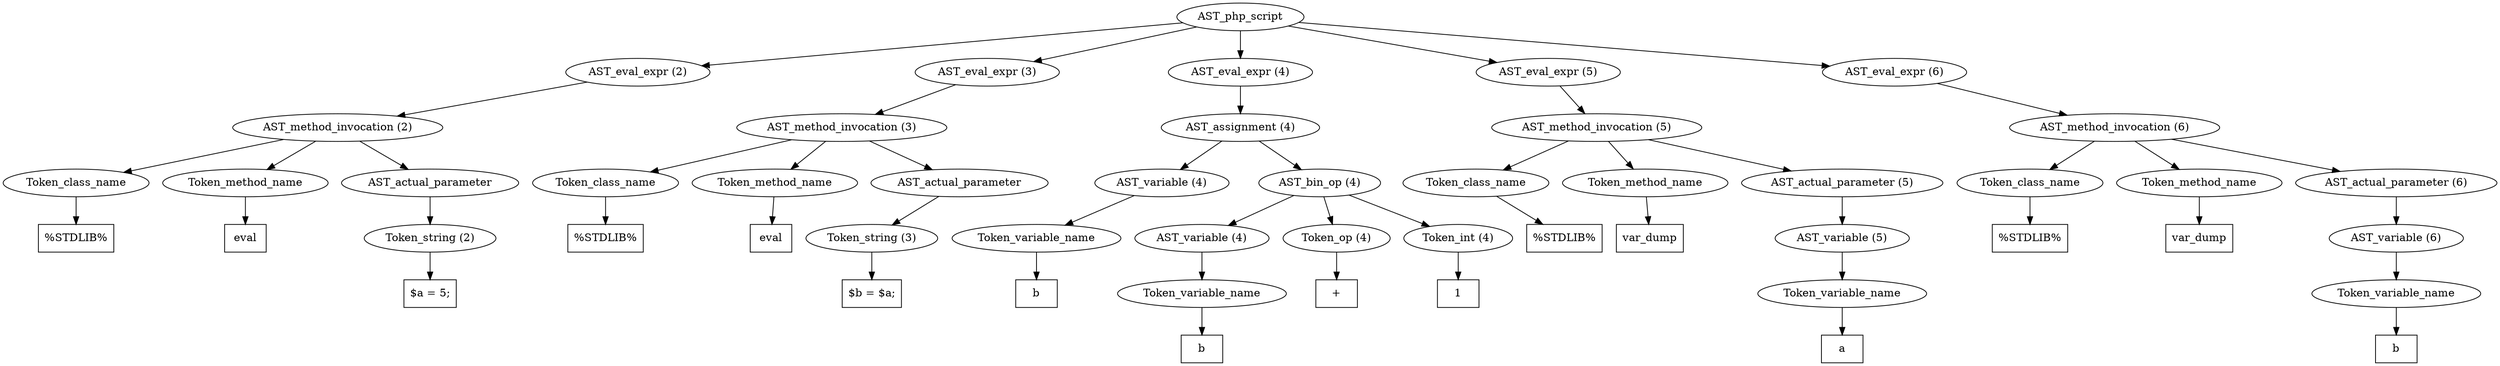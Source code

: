 /*
 * AST in dot format generated by phc -- the PHP compiler
 */

digraph AST {
node_0 [label="AST_php_script"];
node_1 [label="AST_eval_expr (2)"];
node_2 [label="AST_method_invocation (2)"];
node_3 [label="Token_class_name"];
node_4 [label="%STDLIB%", shape=box]
node_3 -> node_4;
node_5 [label="Token_method_name"];
node_6 [label="eval", shape=box]
node_5 -> node_6;
node_7 [label="AST_actual_parameter"];
node_8 [label="Token_string (2)"];
node_9 [label="$a = 5;", shape=box]
node_8 -> node_9;
node_7 -> node_8;
node_2 -> node_7;
node_2 -> node_5;
node_2 -> node_3;
node_1 -> node_2;
node_10 [label="AST_eval_expr (3)"];
node_11 [label="AST_method_invocation (3)"];
node_12 [label="Token_class_name"];
node_13 [label="%STDLIB%", shape=box]
node_12 -> node_13;
node_14 [label="Token_method_name"];
node_15 [label="eval", shape=box]
node_14 -> node_15;
node_16 [label="AST_actual_parameter"];
node_17 [label="Token_string (3)"];
node_18 [label="$b = $a;", shape=box]
node_17 -> node_18;
node_16 -> node_17;
node_11 -> node_16;
node_11 -> node_14;
node_11 -> node_12;
node_10 -> node_11;
node_19 [label="AST_eval_expr (4)"];
node_20 [label="AST_assignment (4)"];
node_21 [label="AST_variable (4)"];
node_22 [label="Token_variable_name"];
node_23 [label="b", shape=box]
node_22 -> node_23;
node_21 -> node_22;
node_24 [label="AST_bin_op (4)"];
node_25 [label="AST_variable (4)"];
node_26 [label="Token_variable_name"];
node_27 [label="b", shape=box]
node_26 -> node_27;
node_25 -> node_26;
node_28 [label="Token_op (4)"];
node_29 [label="+", shape=box]
node_28 -> node_29;
node_30 [label="Token_int (4)"];
node_31 [label="1", shape=box]
node_30 -> node_31;
node_24 -> node_30;
node_24 -> node_28;
node_24 -> node_25;
node_20 -> node_24;
node_20 -> node_21;
node_19 -> node_20;
node_32 [label="AST_eval_expr (5)"];
node_33 [label="AST_method_invocation (5)"];
node_34 [label="Token_class_name"];
node_35 [label="%STDLIB%", shape=box]
node_34 -> node_35;
node_36 [label="Token_method_name"];
node_37 [label="var_dump", shape=box]
node_36 -> node_37;
node_38 [label="AST_actual_parameter (5)"];
node_39 [label="AST_variable (5)"];
node_40 [label="Token_variable_name"];
node_41 [label="a", shape=box]
node_40 -> node_41;
node_39 -> node_40;
node_38 -> node_39;
node_33 -> node_38;
node_33 -> node_36;
node_33 -> node_34;
node_32 -> node_33;
node_42 [label="AST_eval_expr (6)"];
node_43 [label="AST_method_invocation (6)"];
node_44 [label="Token_class_name"];
node_45 [label="%STDLIB%", shape=box]
node_44 -> node_45;
node_46 [label="Token_method_name"];
node_47 [label="var_dump", shape=box]
node_46 -> node_47;
node_48 [label="AST_actual_parameter (6)"];
node_49 [label="AST_variable (6)"];
node_50 [label="Token_variable_name"];
node_51 [label="b", shape=box]
node_50 -> node_51;
node_49 -> node_50;
node_48 -> node_49;
node_43 -> node_48;
node_43 -> node_46;
node_43 -> node_44;
node_42 -> node_43;
node_0 -> node_42;
node_0 -> node_32;
node_0 -> node_19;
node_0 -> node_10;
node_0 -> node_1;
}
